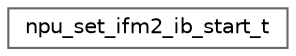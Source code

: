 digraph "Graphical Class Hierarchy"
{
 // LATEX_PDF_SIZE
  bgcolor="transparent";
  edge [fontname=Helvetica,fontsize=10,labelfontname=Helvetica,labelfontsize=10];
  node [fontname=Helvetica,fontsize=10,shape=box,height=0.2,width=0.4];
  rankdir="LR";
  Node0 [id="Node000000",label="npu_set_ifm2_ib_start_t",height=0.2,width=0.4,color="grey40", fillcolor="white", style="filled",URL="$structnpu__set__ifm2__ib__start__t.html",tooltip=" "];
}
